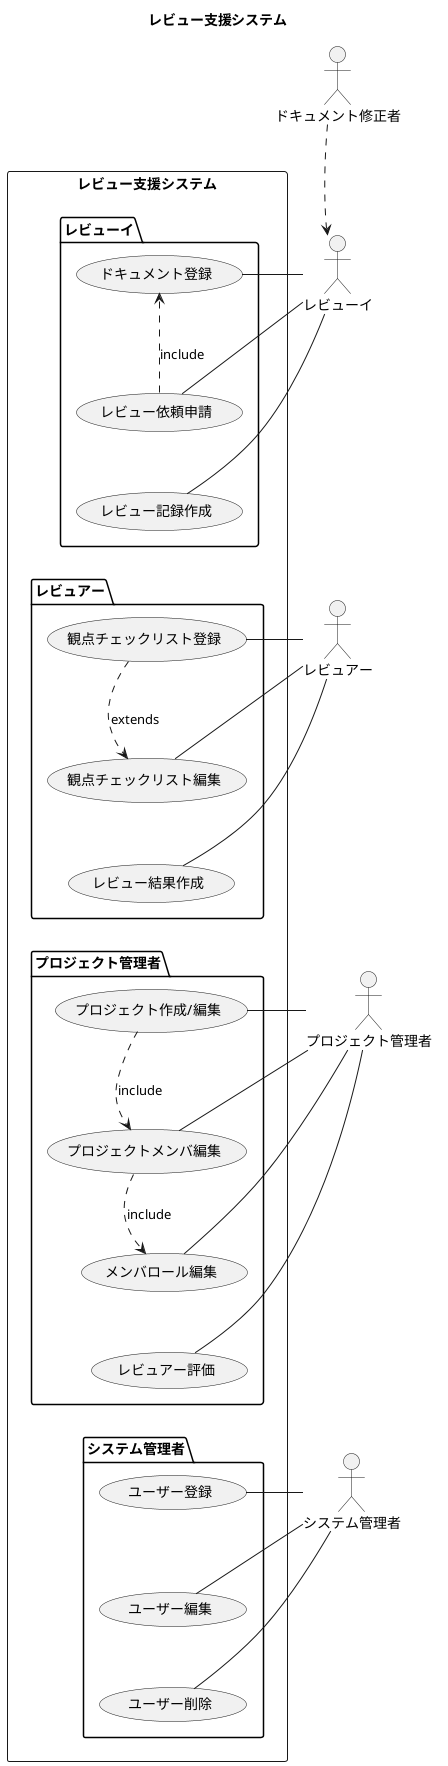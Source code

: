 @startuml

'left to right direction

title レビュー支援システム

'アクター
:レビュアー: as reviewer
:レビューイ: as reviewee
:ドキュメント修正者: as maintainer
:プロジェクト管理者: as projectManager
:システム管理者: as systemAdmin

maintainer .> reviewee

' システムユースケース
rectangle "レビュー支援システム" as smartReviewApp {
    package "レビューイ" as revieweePackage {
        (ドキュメント登録) as uploadDocuments
        (レビュー依頼申請) as reviewRequest
        (レビュー記録作成) as createReviewResultReviewee
    }

    package "レビュアー" as reviewerPackage{ 
        (観点チェックリスト登録) as registrationChecklist
        (観点チェックリスト編集) as updateChecklist
        (レビュー結果作成) as createReviewResult
    }

    package "プロジェクト管理者" as projectManagerPackage {
        (プロジェクト作成/編集) as editProject
        (プロジェクトメンバ編集) as editProjectMember
        (メンバロール編集) as editMemberRole
        (レビュアー評価) as reviewerAssessment
    }

    package "システム管理者" as systemAdminPackage {
        (ユーザー登録) as registrationUser
        (ユーザー編集) as editUser
        (ユーザー削除) as deleteUser
    }
}

' レビューイパッケージ相関関係
reviewee - uploadDocuments
reviewee - reviewRequest
reviewee - createReviewResultReviewee
reviewRequest .> uploadDocuments: include

' レビュアーパッケージ相関関係
reviewer - registrationChecklist
reviewer - updateChecklist
reviewer - createReviewResult
registrationChecklist .> updateChecklist: extends

' プロジェクト管理者パッケージ相関関係
projectManager - editProject
projectManager - editProjectMember
projectManager - editMemberRole
projectManager - reviewerAssessment
editProject .> editProjectMember: include
editProjectMember .> editMemberRole: include

' システム管理者パッケージ相関関係
systemAdmin - registrationUser
systemAdmin - editUser
systemAdmin - deleteUser

' ##レイアウト##
' アクターどうしの位置関係
maintainer -[hidden]down- reviewee
reviewee -[hidden]down- reviewer
reviewer -[hidden]down- projectManager
projectManager -[hidden]down- systemAdmin

' ユースケースの位置関係
uploadDocuments -[hidden]down- reviewRequest
reviewRequest -[hidden]down- createReviewResultReviewee
createReviewResultReviewee -[hidden]down- registrationChecklist
registrationChecklist -[hidden]down- updateChecklist
updateChecklist -[hidden]down- createReviewResult
createReviewResult -[hidden]down- editProject
editProject -[hidden]down- editProjectMember
editProjectMember -[hidden]down- editMemberRole
editMemberRole -[hidden]down- reviewerAssessment
reviewerAssessment -[hidden]down- registrationUser
registrationUser -[hidden]down- editUser
editUser -[hidden]down- deleteUser

@enduml